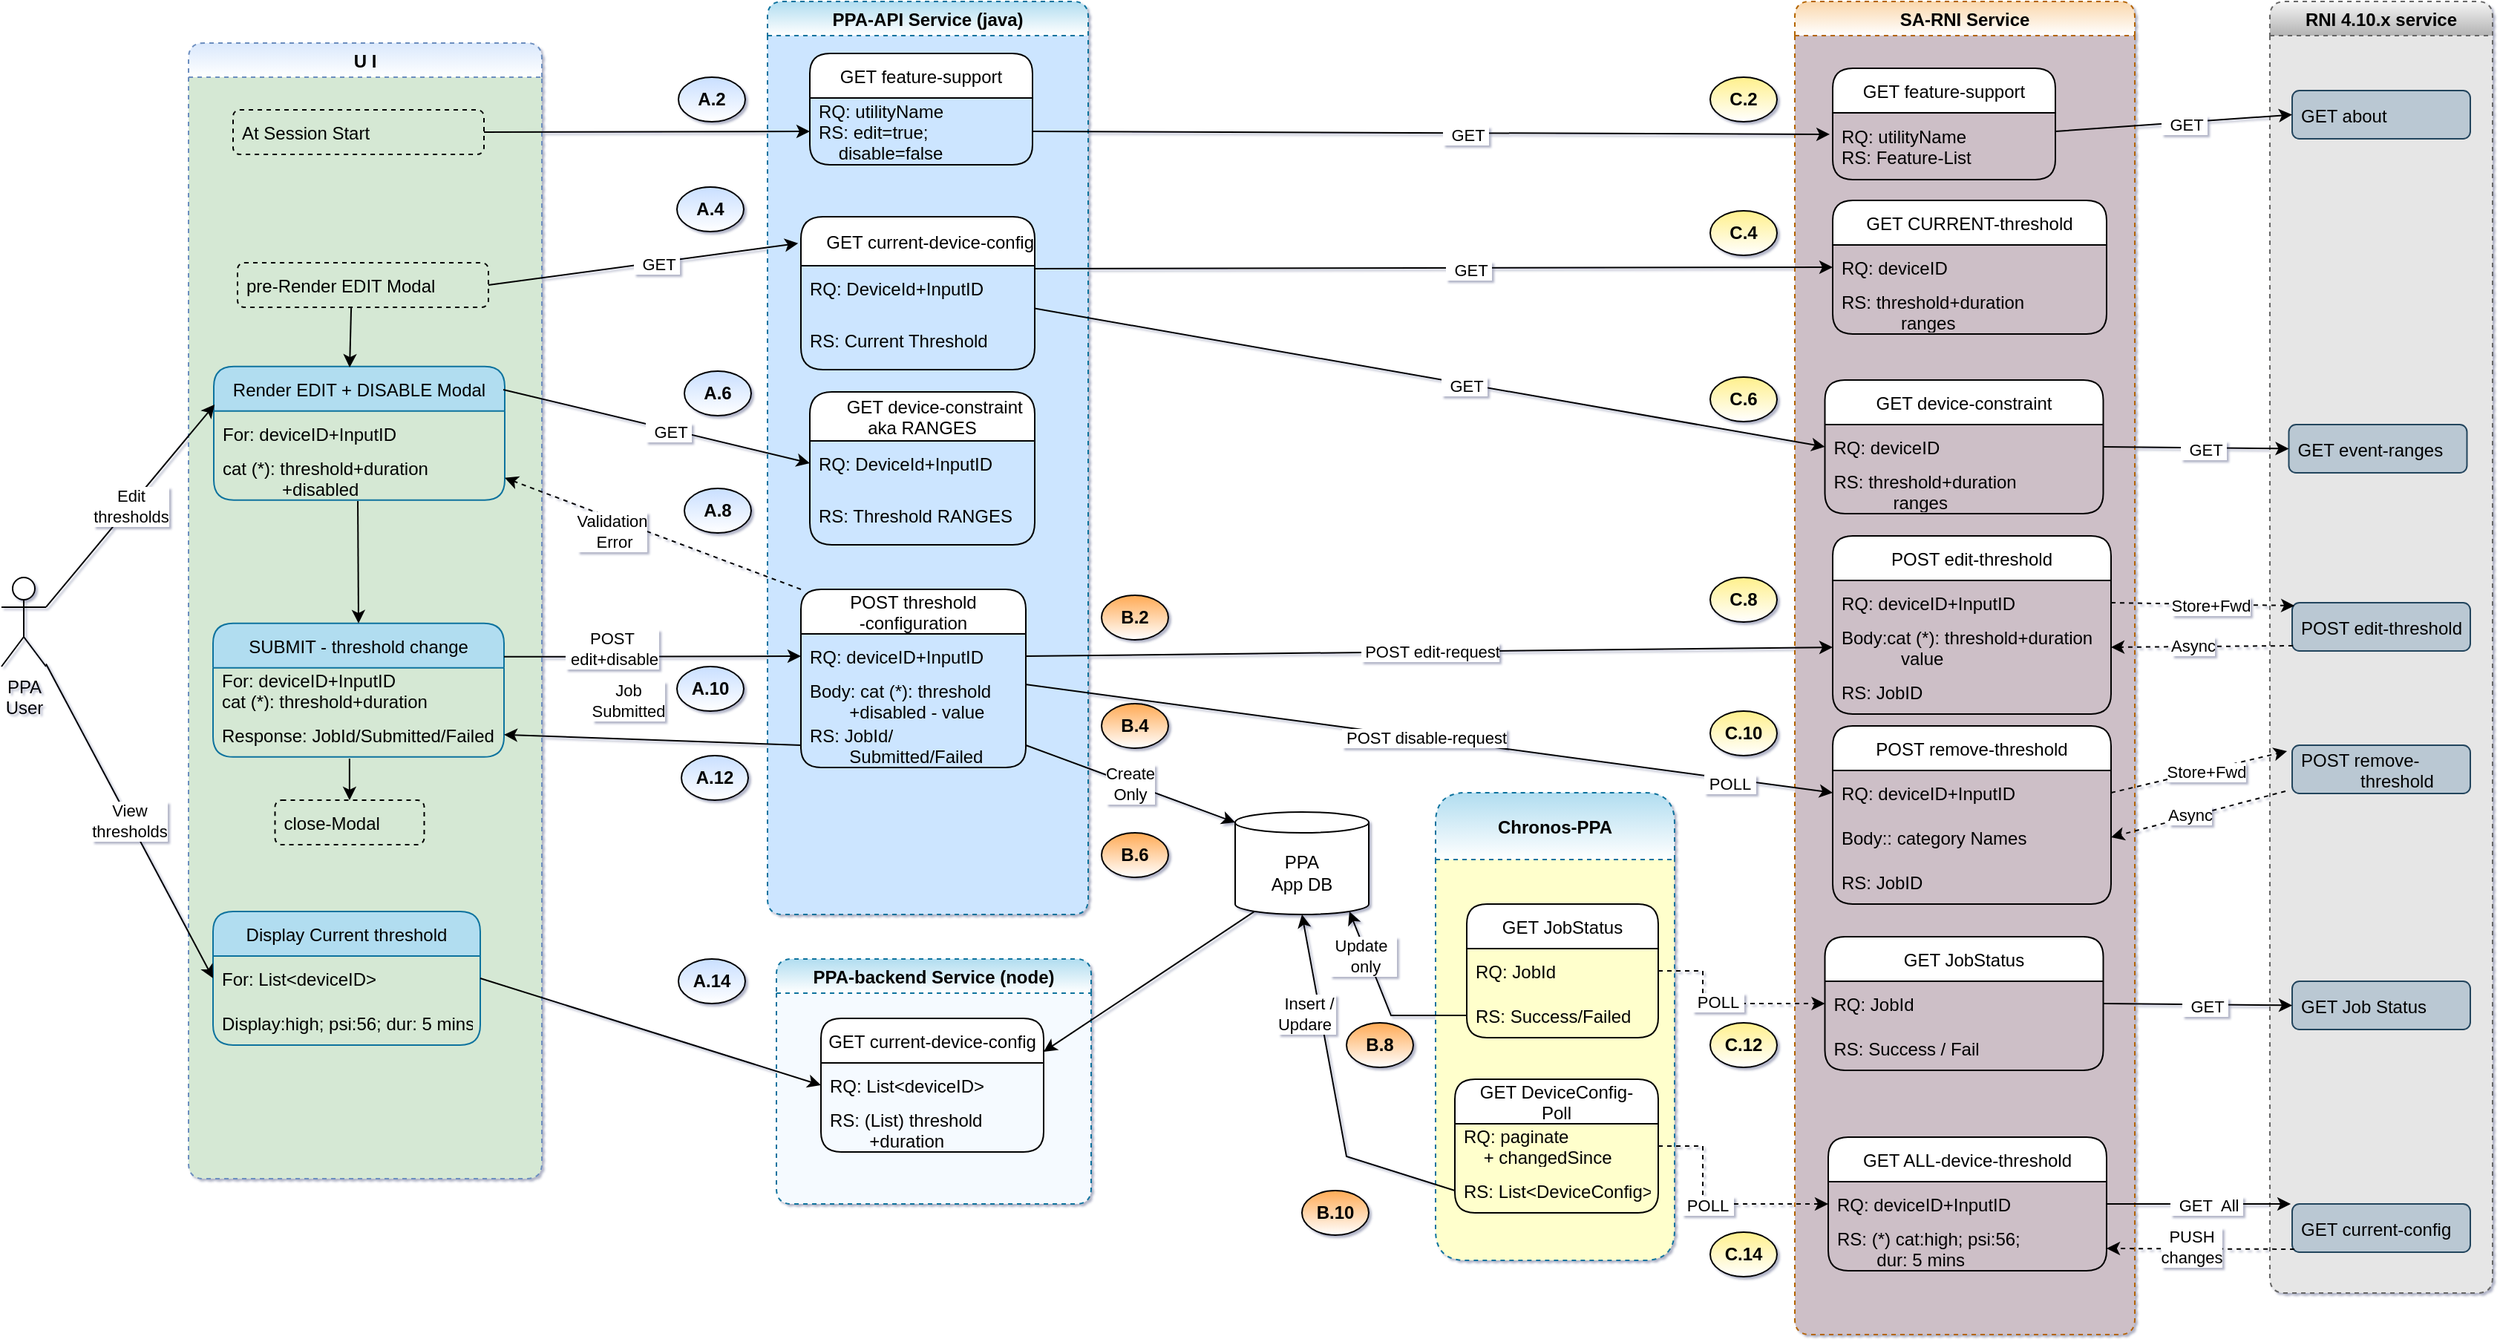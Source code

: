 <mxfile version="20.6.0" type="github">
  <diagram id="UW2Let9FedXbePVIwO7e" name="Page-1">
    <mxGraphModel dx="1987" dy="1391" grid="1" gridSize="15" guides="1" tooltips="1" connect="1" arrows="1" fold="1" page="1" pageScale="1" pageWidth="850" pageHeight="1100" math="0" shadow="1">
      <root>
        <mxCell id="0" />
        <mxCell id="1" parent="0" />
        <mxCell id="GJOkn2DgcXXOF6PlL42Y-3" value="SA-RNI Service" style="swimlane;rounded=1;dashed=1;fillColor=#fad7ac;strokeColor=#b46504;swimlaneFillColor=#CDBFC7;gradientColor=#ffffff;" parent="1" vertex="1">
          <mxGeometry x="1217" y="17" width="229" height="898" as="geometry" />
        </mxCell>
        <mxCell id="GJOkn2DgcXXOF6PlL42Y-16" value="GET ALL-device-threshold" style="swimlane;fontStyle=0;childLayout=stackLayout;horizontal=1;startSize=30;horizontalStack=0;resizeParent=1;resizeParentMax=0;resizeLast=0;collapsible=1;marginBottom=0;rounded=1;" parent="GJOkn2DgcXXOF6PlL42Y-3" vertex="1">
          <mxGeometry x="22.5" y="765" width="187.5" height="90" as="geometry" />
        </mxCell>
        <mxCell id="GJOkn2DgcXXOF6PlL42Y-17" value="RQ: deviceID+InputID" style="text;strokeColor=none;fillColor=none;align=left;verticalAlign=middle;spacingLeft=4;spacingRight=4;overflow=hidden;points=[[0,0.5],[1,0.5]];portConstraint=eastwest;rotatable=0;rounded=1;" parent="GJOkn2DgcXXOF6PlL42Y-16" vertex="1">
          <mxGeometry y="30" width="187.5" height="30" as="geometry" />
        </mxCell>
        <mxCell id="GJOkn2DgcXXOF6PlL42Y-18" value="RS: (*) cat:high; psi:56; &#xa;        dur: 5 mins" style="text;strokeColor=none;fillColor=none;align=left;verticalAlign=middle;spacingLeft=4;spacingRight=4;overflow=hidden;points=[[0,0.5],[1,0.5]];portConstraint=eastwest;rotatable=0;rounded=1;" parent="GJOkn2DgcXXOF6PlL42Y-16" vertex="1">
          <mxGeometry y="60" width="187.5" height="30" as="geometry" />
        </mxCell>
        <mxCell id="wjF6M2Yu668ZBDFbbwRF-30" value="GET JobStatus" style="swimlane;fontStyle=0;childLayout=stackLayout;horizontal=1;startSize=30;horizontalStack=0;resizeParent=1;resizeParentMax=0;resizeLast=0;collapsible=1;marginBottom=0;rounded=1;" parent="GJOkn2DgcXXOF6PlL42Y-3" vertex="1">
          <mxGeometry x="20.25" y="630" width="187.5" height="90" as="geometry" />
        </mxCell>
        <mxCell id="wjF6M2Yu668ZBDFbbwRF-31" value="RQ: JobId" style="text;strokeColor=none;fillColor=none;align=left;verticalAlign=middle;spacingLeft=4;spacingRight=4;overflow=hidden;points=[[0,0.5],[1,0.5]];portConstraint=eastwest;rotatable=0;rounded=1;" parent="wjF6M2Yu668ZBDFbbwRF-30" vertex="1">
          <mxGeometry y="30" width="187.5" height="30" as="geometry" />
        </mxCell>
        <mxCell id="wjF6M2Yu668ZBDFbbwRF-32" value="RS: Success / Fail" style="text;strokeColor=none;fillColor=none;align=left;verticalAlign=middle;spacingLeft=4;spacingRight=4;overflow=hidden;points=[[0,0.5],[1,0.5]];portConstraint=eastwest;rotatable=0;rounded=1;" parent="wjF6M2Yu668ZBDFbbwRF-30" vertex="1">
          <mxGeometry y="60" width="187.5" height="30" as="geometry" />
        </mxCell>
        <mxCell id="GJOkn2DgcXXOF6PlL42Y-4" value="RNI 4.10.x service" style="swimlane;rounded=1;dashed=1;fillColor=#f5f5f5;gradientColor=#b3b3b3;strokeColor=#666666;swimlaneFillColor=#E6E6E6;" parent="GJOkn2DgcXXOF6PlL42Y-3" vertex="1">
          <mxGeometry x="320" width="150" height="870" as="geometry" />
        </mxCell>
        <mxCell id="GJOkn2DgcXXOF6PlL42Y-71" value="POST edit-threshold" style="text;strokeColor=#23445d;fillColor=#bac8d3;align=left;verticalAlign=middle;spacingLeft=4;spacingRight=4;overflow=hidden;points=[[0,0.5],[1,0.5]];portConstraint=eastwest;rotatable=0;rounded=1;" parent="GJOkn2DgcXXOF6PlL42Y-4" vertex="1">
          <mxGeometry x="15" y="405" width="120" height="32.5" as="geometry" />
        </mxCell>
        <mxCell id="GJOkn2DgcXXOF6PlL42Y-19" value="GET current-config" style="text;strokeColor=#23445d;fillColor=#bac8d3;align=left;verticalAlign=middle;spacingLeft=4;spacingRight=4;overflow=hidden;points=[[0,0.5],[1,0.5]];portConstraint=eastwest;rotatable=0;rounded=1;" parent="GJOkn2DgcXXOF6PlL42Y-4" vertex="1">
          <mxGeometry x="15" y="810" width="120" height="32.5" as="geometry" />
        </mxCell>
        <mxCell id="wjF6M2Yu668ZBDFbbwRF-2" value="POST remove-&#xa;            threshold" style="text;strokeColor=#23445d;fillColor=#bac8d3;align=left;verticalAlign=middle;spacingLeft=4;spacingRight=4;overflow=hidden;points=[[0,0.5],[1,0.5]];portConstraint=eastwest;rotatable=0;rounded=1;" parent="GJOkn2DgcXXOF6PlL42Y-4" vertex="1">
          <mxGeometry x="15" y="501" width="120" height="32.5" as="geometry" />
        </mxCell>
        <mxCell id="wjF6M2Yu668ZBDFbbwRF-57" value="GET Job Status" style="text;strokeColor=#23445d;fillColor=#bac8d3;align=left;verticalAlign=middle;spacingLeft=4;spacingRight=4;overflow=hidden;points=[[0,0.5],[1,0.5]];portConstraint=eastwest;rotatable=0;rounded=1;" parent="GJOkn2DgcXXOF6PlL42Y-4" vertex="1">
          <mxGeometry x="15" y="660" width="120" height="32.5" as="geometry" />
        </mxCell>
        <mxCell id="wjF6M2Yu668ZBDFbbwRF-69" value="GET about" style="text;strokeColor=#23445d;fillColor=#bac8d3;align=left;verticalAlign=middle;spacingLeft=4;spacingRight=4;overflow=hidden;points=[[0,0.5],[1,0.5]];portConstraint=eastwest;rotatable=0;rounded=1;" parent="GJOkn2DgcXXOF6PlL42Y-4" vertex="1">
          <mxGeometry x="15" y="60" width="120" height="32.5" as="geometry" />
        </mxCell>
        <mxCell id="GJOkn2DgcXXOF6PlL42Y-67" value="POST edit-threshold" style="swimlane;fontStyle=0;childLayout=stackLayout;horizontal=1;startSize=30;horizontalStack=0;resizeParent=1;resizeParentMax=0;resizeLast=0;collapsible=1;marginBottom=0;rounded=1;" parent="GJOkn2DgcXXOF6PlL42Y-3" vertex="1">
          <mxGeometry x="25.5" y="360" width="187.5" height="120" as="geometry" />
        </mxCell>
        <mxCell id="GJOkn2DgcXXOF6PlL42Y-68" value="RQ: deviceID+InputID" style="text;strokeColor=none;fillColor=none;align=left;verticalAlign=middle;spacingLeft=4;spacingRight=4;overflow=hidden;points=[[0,0.5],[1,0.5]];portConstraint=eastwest;rotatable=0;rounded=1;" parent="GJOkn2DgcXXOF6PlL42Y-67" vertex="1">
          <mxGeometry y="30" width="187.5" height="30" as="geometry" />
        </mxCell>
        <mxCell id="GJOkn2DgcXXOF6PlL42Y-69" value="Body:cat (*): threshold+duration &#xa;            value" style="text;strokeColor=none;fillColor=none;align=left;verticalAlign=middle;spacingLeft=4;spacingRight=4;overflow=hidden;points=[[0,0.5],[1,0.5]];portConstraint=eastwest;rotatable=0;rounded=1;" parent="GJOkn2DgcXXOF6PlL42Y-67" vertex="1">
          <mxGeometry y="60" width="187.5" height="30" as="geometry" />
        </mxCell>
        <mxCell id="GJOkn2DgcXXOF6PlL42Y-70" value="RS: JobID" style="text;strokeColor=none;fillColor=none;align=left;verticalAlign=middle;spacingLeft=4;spacingRight=4;overflow=hidden;points=[[0,0.5],[1,0.5]];portConstraint=eastwest;rotatable=0;rounded=1;" parent="GJOkn2DgcXXOF6PlL42Y-67" vertex="1">
          <mxGeometry y="90" width="187.5" height="30" as="geometry" />
        </mxCell>
        <mxCell id="wjF6M2Yu668ZBDFbbwRF-3" value="POST remove-threshold" style="swimlane;fontStyle=0;childLayout=stackLayout;horizontal=1;startSize=30;horizontalStack=0;resizeParent=1;resizeParentMax=0;resizeLast=0;collapsible=1;marginBottom=0;rounded=1;" parent="GJOkn2DgcXXOF6PlL42Y-3" vertex="1">
          <mxGeometry x="25.5" y="488" width="187.5" height="120" as="geometry" />
        </mxCell>
        <mxCell id="wjF6M2Yu668ZBDFbbwRF-4" value="RQ: deviceID+InputID" style="text;strokeColor=none;fillColor=none;align=left;verticalAlign=middle;spacingLeft=4;spacingRight=4;overflow=hidden;points=[[0,0.5],[1,0.5]];portConstraint=eastwest;rotatable=0;rounded=1;" parent="wjF6M2Yu668ZBDFbbwRF-3" vertex="1">
          <mxGeometry y="30" width="187.5" height="30" as="geometry" />
        </mxCell>
        <mxCell id="wjF6M2Yu668ZBDFbbwRF-5" value="Body:: category Names" style="text;strokeColor=none;fillColor=none;align=left;verticalAlign=middle;spacingLeft=4;spacingRight=4;overflow=hidden;points=[[0,0.5],[1,0.5]];portConstraint=eastwest;rotatable=0;rounded=1;" parent="wjF6M2Yu668ZBDFbbwRF-3" vertex="1">
          <mxGeometry y="60" width="187.5" height="30" as="geometry" />
        </mxCell>
        <mxCell id="wjF6M2Yu668ZBDFbbwRF-6" value="RS: JobID" style="text;strokeColor=none;fillColor=none;align=left;verticalAlign=middle;spacingLeft=4;spacingRight=4;overflow=hidden;points=[[0,0.5],[1,0.5]];portConstraint=eastwest;rotatable=0;rounded=1;" parent="wjF6M2Yu668ZBDFbbwRF-3" vertex="1">
          <mxGeometry y="90" width="187.5" height="30" as="geometry" />
        </mxCell>
        <mxCell id="wjF6M2Yu668ZBDFbbwRF-43" value="" style="endArrow=classic;html=1;rounded=0;entryX=1;entryY=0.5;entryDx=0;entryDy=0;exitX=0.004;exitY=0.892;exitDx=0;exitDy=0;dashed=1;exitPerimeter=0;" parent="GJOkn2DgcXXOF6PlL42Y-3" source="GJOkn2DgcXXOF6PlL42Y-71" target="GJOkn2DgcXXOF6PlL42Y-69" edge="1">
          <mxGeometry width="50" height="50" relative="1" as="geometry">
            <mxPoint x="229" y="405" as="sourcePoint" />
            <mxPoint x="354" y="406.25" as="targetPoint" />
          </mxGeometry>
        </mxCell>
        <mxCell id="wjF6M2Yu668ZBDFbbwRF-44" value="Async" style="edgeLabel;html=1;align=center;verticalAlign=middle;resizable=0;points=[];" parent="wjF6M2Yu668ZBDFbbwRF-43" vertex="1" connectable="0">
          <mxGeometry x="0.089" y="-1" relative="1" as="geometry">
            <mxPoint x="-1" as="offset" />
          </mxGeometry>
        </mxCell>
        <mxCell id="wjF6M2Yu668ZBDFbbwRF-41" value="" style="endArrow=classic;html=1;rounded=0;entryX=0.013;entryY=0.062;entryDx=0;entryDy=0;exitX=1;exitY=0.5;exitDx=0;exitDy=0;dashed=1;entryPerimeter=0;" parent="GJOkn2DgcXXOF6PlL42Y-3" source="GJOkn2DgcXXOF6PlL42Y-68" target="GJOkn2DgcXXOF6PlL42Y-71" edge="1">
          <mxGeometry width="50" height="50" relative="1" as="geometry">
            <mxPoint x="214" y="390" as="sourcePoint" />
            <mxPoint x="339" y="391.25" as="targetPoint" />
          </mxGeometry>
        </mxCell>
        <mxCell id="wjF6M2Yu668ZBDFbbwRF-42" value="Store+Fwd" style="edgeLabel;html=1;align=center;verticalAlign=middle;resizable=0;points=[];" parent="wjF6M2Yu668ZBDFbbwRF-41" vertex="1" connectable="0">
          <mxGeometry x="0.089" y="-1" relative="1" as="geometry">
            <mxPoint x="-1" as="offset" />
          </mxGeometry>
        </mxCell>
        <mxCell id="wjF6M2Yu668ZBDFbbwRF-53" value="" style="endArrow=classic;html=1;rounded=0;entryX=1;entryY=0.5;entryDx=0;entryDy=0;exitX=0.013;exitY=0.938;exitDx=0;exitDy=0;dashed=1;exitPerimeter=0;" parent="GJOkn2DgcXXOF6PlL42Y-3" source="GJOkn2DgcXXOF6PlL42Y-19" target="GJOkn2DgcXXOF6PlL42Y-18" edge="1">
          <mxGeometry width="50" height="50" relative="1" as="geometry">
            <mxPoint x="351.48" y="563.99" as="sourcePoint" />
            <mxPoint x="228" y="578" as="targetPoint" />
          </mxGeometry>
        </mxCell>
        <mxCell id="wjF6M2Yu668ZBDFbbwRF-54" value="PUSH &lt;br&gt;changes" style="edgeLabel;html=1;align=center;verticalAlign=middle;resizable=0;points=[];" parent="wjF6M2Yu668ZBDFbbwRF-53" vertex="1" connectable="0">
          <mxGeometry x="0.089" y="-1" relative="1" as="geometry">
            <mxPoint x="-1" as="offset" />
          </mxGeometry>
        </mxCell>
        <mxCell id="wjF6M2Yu668ZBDFbbwRF-55" value="" style="endArrow=classic;html=1;rounded=0;entryX=-0.008;entryY=0;entryDx=0;entryDy=0;entryPerimeter=0;exitX=1;exitY=0.5;exitDx=0;exitDy=0;" parent="GJOkn2DgcXXOF6PlL42Y-3" source="GJOkn2DgcXXOF6PlL42Y-17" target="GJOkn2DgcXXOF6PlL42Y-19" edge="1">
          <mxGeometry width="50" height="50" relative="1" as="geometry">
            <mxPoint x="274" y="615" as="sourcePoint" />
            <mxPoint x="384" y="631.25" as="targetPoint" />
          </mxGeometry>
        </mxCell>
        <mxCell id="wjF6M2Yu668ZBDFbbwRF-56" value="&amp;nbsp; GET&amp;nbsp; All&amp;nbsp;" style="edgeLabel;html=1;align=center;verticalAlign=middle;resizable=0;points=[];" parent="wjF6M2Yu668ZBDFbbwRF-55" vertex="1" connectable="0">
          <mxGeometry x="0.089" y="-1" relative="1" as="geometry">
            <mxPoint x="-1" as="offset" />
          </mxGeometry>
        </mxCell>
        <mxCell id="wjF6M2Yu668ZBDFbbwRF-60" value="" style="endArrow=classic;html=1;rounded=0;entryX=0;entryY=0.5;entryDx=0;entryDy=0;exitX=1;exitY=0.5;exitDx=0;exitDy=0;" parent="GJOkn2DgcXXOF6PlL42Y-3" source="wjF6M2Yu668ZBDFbbwRF-31" target="wjF6M2Yu668ZBDFbbwRF-57" edge="1">
          <mxGeometry width="50" height="50" relative="1" as="geometry">
            <mxPoint x="199" y="660" as="sourcePoint" />
            <mxPoint x="324" y="661.25" as="targetPoint" />
          </mxGeometry>
        </mxCell>
        <mxCell id="wjF6M2Yu668ZBDFbbwRF-61" value="&amp;nbsp; GET&amp;nbsp;" style="edgeLabel;html=1;align=center;verticalAlign=middle;resizable=0;points=[];" parent="wjF6M2Yu668ZBDFbbwRF-60" vertex="1" connectable="0">
          <mxGeometry x="0.089" y="-1" relative="1" as="geometry">
            <mxPoint x="-1" as="offset" />
          </mxGeometry>
        </mxCell>
        <mxCell id="GJOkn2DgcXXOF6PlL42Y-47" value="GET event-ranges" style="text;strokeColor=#23445d;fillColor=#bac8d3;align=left;verticalAlign=middle;spacingLeft=4;spacingRight=4;overflow=hidden;points=[[0,0.5],[1,0.5]];portConstraint=eastwest;rotatable=0;rounded=1;" parent="GJOkn2DgcXXOF6PlL42Y-3" vertex="1">
          <mxGeometry x="332.75" y="285" width="120" height="32.5" as="geometry" />
        </mxCell>
        <mxCell id="GJOkn2DgcXXOF6PlL42Y-41" value="GET device-constraint" style="swimlane;fontStyle=0;childLayout=stackLayout;horizontal=1;startSize=30;horizontalStack=0;resizeParent=1;resizeParentMax=0;resizeLast=0;collapsible=1;marginBottom=0;rounded=1;" parent="GJOkn2DgcXXOF6PlL42Y-3" vertex="1">
          <mxGeometry x="20.25" y="255" width="187.5" height="90" as="geometry" />
        </mxCell>
        <mxCell id="GJOkn2DgcXXOF6PlL42Y-42" value="RQ: deviceID" style="text;strokeColor=none;fillColor=none;align=left;verticalAlign=middle;spacingLeft=4;spacingRight=4;overflow=hidden;points=[[0,0.5],[1,0.5]];portConstraint=eastwest;rotatable=0;rounded=1;" parent="GJOkn2DgcXXOF6PlL42Y-41" vertex="1">
          <mxGeometry y="30" width="187.5" height="30" as="geometry" />
        </mxCell>
        <mxCell id="GJOkn2DgcXXOF6PlL42Y-43" value="RS: threshold+duration&#xa;            ranges" style="text;strokeColor=none;fillColor=none;align=left;verticalAlign=middle;spacingLeft=4;spacingRight=4;overflow=hidden;points=[[0,0.5],[1,0.5]];portConstraint=eastwest;rotatable=0;rounded=1;" parent="GJOkn2DgcXXOF6PlL42Y-41" vertex="1">
          <mxGeometry y="60" width="187.5" height="30" as="geometry" />
        </mxCell>
        <mxCell id="wjF6M2Yu668ZBDFbbwRF-39" value="" style="endArrow=classic;html=1;rounded=0;entryX=0;entryY=0.5;entryDx=0;entryDy=0;exitX=1;exitY=0.5;exitDx=0;exitDy=0;" parent="GJOkn2DgcXXOF6PlL42Y-3" source="GJOkn2DgcXXOF6PlL42Y-42" target="GJOkn2DgcXXOF6PlL42Y-47" edge="1">
          <mxGeometry width="50" height="50" relative="1" as="geometry">
            <mxPoint x="-529.25" y="419" as="sourcePoint" />
            <mxPoint x="35.25" y="315" as="targetPoint" />
          </mxGeometry>
        </mxCell>
        <mxCell id="wjF6M2Yu668ZBDFbbwRF-40" value="&amp;nbsp; GET&amp;nbsp;" style="edgeLabel;html=1;align=center;verticalAlign=middle;resizable=0;points=[];" parent="wjF6M2Yu668ZBDFbbwRF-39" vertex="1" connectable="0">
          <mxGeometry x="0.089" y="-1" relative="1" as="geometry">
            <mxPoint x="-1" as="offset" />
          </mxGeometry>
        </mxCell>
        <mxCell id="wjF6M2Yu668ZBDFbbwRF-67" value="GET feature-support" style="swimlane;fontStyle=0;childLayout=stackLayout;horizontal=1;startSize=30;horizontalStack=0;resizeParent=1;resizeParentMax=0;resizeLast=0;collapsible=1;marginBottom=0;rounded=1;" parent="GJOkn2DgcXXOF6PlL42Y-3" vertex="1">
          <mxGeometry x="25.5" y="45" width="150" height="75" as="geometry" />
        </mxCell>
        <mxCell id="wjF6M2Yu668ZBDFbbwRF-68" value="RQ: utilityName&#xa;RS: Feature-List" style="text;strokeColor=none;fillColor=none;align=left;verticalAlign=middle;spacingLeft=4;spacingRight=4;overflow=hidden;points=[[0,0.5],[1,0.5]];portConstraint=eastwest;rotatable=0;rounded=1;" parent="wjF6M2Yu668ZBDFbbwRF-67" vertex="1">
          <mxGeometry y="30" width="150" height="45" as="geometry" />
        </mxCell>
        <mxCell id="wjF6M2Yu668ZBDFbbwRF-70" value="" style="endArrow=classic;html=1;rounded=0;entryX=0;entryY=0.5;entryDx=0;entryDy=0;exitX=1;exitY=0.278;exitDx=0;exitDy=0;exitPerimeter=0;" parent="GJOkn2DgcXXOF6PlL42Y-3" source="wjF6M2Yu668ZBDFbbwRF-68" target="wjF6M2Yu668ZBDFbbwRF-69" edge="1">
          <mxGeometry width="50" height="50" relative="1" as="geometry">
            <mxPoint x="210" y="75" as="sourcePoint" />
            <mxPoint x="-1179.5" y="90" as="targetPoint" />
          </mxGeometry>
        </mxCell>
        <mxCell id="wjF6M2Yu668ZBDFbbwRF-71" value="&amp;nbsp; GET&amp;nbsp;" style="edgeLabel;html=1;align=center;verticalAlign=middle;resizable=0;points=[];" parent="wjF6M2Yu668ZBDFbbwRF-70" vertex="1" connectable="0">
          <mxGeometry x="0.089" y="-1" relative="1" as="geometry">
            <mxPoint x="-1" as="offset" />
          </mxGeometry>
        </mxCell>
        <mxCell id="wjF6M2Yu668ZBDFbbwRF-83" value="GET CURRENT-threshold" style="swimlane;fontStyle=0;childLayout=stackLayout;horizontal=1;startSize=30;horizontalStack=0;resizeParent=1;resizeParentMax=0;resizeLast=0;collapsible=1;marginBottom=0;rounded=1;" parent="GJOkn2DgcXXOF6PlL42Y-3" vertex="1">
          <mxGeometry x="25.5" y="134" width="184.5" height="90" as="geometry" />
        </mxCell>
        <mxCell id="wjF6M2Yu668ZBDFbbwRF-84" value="RQ: deviceID" style="text;strokeColor=none;fillColor=none;align=left;verticalAlign=middle;spacingLeft=4;spacingRight=4;overflow=hidden;points=[[0,0.5],[1,0.5]];portConstraint=eastwest;rotatable=0;rounded=1;" parent="wjF6M2Yu668ZBDFbbwRF-83" vertex="1">
          <mxGeometry y="30" width="184.5" height="30" as="geometry" />
        </mxCell>
        <mxCell id="wjF6M2Yu668ZBDFbbwRF-85" value="RS: threshold+duration&#xa;            ranges" style="text;strokeColor=none;fillColor=none;align=left;verticalAlign=middle;spacingLeft=4;spacingRight=4;overflow=hidden;points=[[0,0.5],[1,0.5]];portConstraint=eastwest;rotatable=0;rounded=1;" parent="wjF6M2Yu668ZBDFbbwRF-83" vertex="1">
          <mxGeometry y="60" width="184.5" height="30" as="geometry" />
        </mxCell>
        <mxCell id="NkGoriXdBeGFRCCLlbzc-29" value="PPA-backend Service (node)" style="swimlane;rounded=1;dashed=1;fillColor=#b1ddf0;strokeColor=#10739e;swimlaneFillColor=#F5FAFF;gradientColor=#ffffff;" parent="1" vertex="1">
          <mxGeometry x="531" y="662" width="212" height="165" as="geometry" />
        </mxCell>
        <mxCell id="NkGoriXdBeGFRCCLlbzc-30" value="GET current-device-config" style="swimlane;fontStyle=0;childLayout=stackLayout;horizontal=1;startSize=30;horizontalStack=0;resizeParent=1;resizeParentMax=0;resizeLast=0;collapsible=1;marginBottom=0;rounded=1;" parent="NkGoriXdBeGFRCCLlbzc-29" vertex="1">
          <mxGeometry x="30" y="40" width="150" height="90" as="geometry" />
        </mxCell>
        <mxCell id="NkGoriXdBeGFRCCLlbzc-31" value="RQ: List&lt;deviceID&gt;" style="text;strokeColor=none;fillColor=none;align=left;verticalAlign=middle;spacingLeft=4;spacingRight=4;overflow=hidden;points=[[0,0.5],[1,0.5]];portConstraint=eastwest;rotatable=0;rounded=1;" parent="NkGoriXdBeGFRCCLlbzc-30" vertex="1">
          <mxGeometry y="30" width="150" height="30" as="geometry" />
        </mxCell>
        <mxCell id="NkGoriXdBeGFRCCLlbzc-32" value="RS: (List) threshold&#xa;        +duration" style="text;strokeColor=none;fillColor=none;align=left;verticalAlign=middle;spacingLeft=4;spacingRight=4;overflow=hidden;points=[[0,0.5],[1,0.5]];portConstraint=eastwest;rotatable=0;rounded=1;" parent="NkGoriXdBeGFRCCLlbzc-30" vertex="1">
          <mxGeometry y="60" width="150" height="30" as="geometry" />
        </mxCell>
        <mxCell id="GJOkn2DgcXXOF6PlL42Y-2" value="PPA-API Service (java)" style="swimlane;rounded=1;dashed=1;fillColor=#b1ddf0;strokeColor=#10739e;swimlaneFillColor=#CCE5FF;gradientColor=#ffffff;" parent="1" vertex="1">
          <mxGeometry x="525" y="17" width="216" height="615" as="geometry" />
        </mxCell>
        <mxCell id="wjF6M2Yu668ZBDFbbwRF-16" value="GET feature-support" style="swimlane;fontStyle=0;childLayout=stackLayout;horizontal=1;startSize=30;horizontalStack=0;resizeParent=1;resizeParentMax=0;resizeLast=0;collapsible=1;marginBottom=0;rounded=1;" parent="GJOkn2DgcXXOF6PlL42Y-2" vertex="1">
          <mxGeometry x="28.5" y="35" width="150" height="75" as="geometry" />
        </mxCell>
        <mxCell id="wjF6M2Yu668ZBDFbbwRF-17" value="RQ: utilityName&#xa;RS: edit=true; &#xa;    disable=false" style="text;strokeColor=none;fillColor=none;align=left;verticalAlign=middle;spacingLeft=4;spacingRight=4;overflow=hidden;points=[[0,0.5],[1,0.5]];portConstraint=eastwest;rotatable=0;rounded=1;" parent="wjF6M2Yu668ZBDFbbwRF-16" vertex="1">
          <mxGeometry y="30" width="150" height="45" as="geometry" />
        </mxCell>
        <mxCell id="wjF6M2Yu668ZBDFbbwRF-78" value="     GET current-device-config" style="swimlane;fontStyle=0;childLayout=stackLayout;horizontal=1;startSize=33;horizontalStack=0;resizeParent=1;resizeParentMax=0;resizeLast=0;collapsible=1;marginBottom=0;rounded=1;" parent="GJOkn2DgcXXOF6PlL42Y-2" vertex="1">
          <mxGeometry x="22.5" y="145" width="157.5" height="103" as="geometry" />
        </mxCell>
        <mxCell id="wjF6M2Yu668ZBDFbbwRF-79" value="RQ: DeviceId+InputID" style="text;strokeColor=none;fillColor=none;align=left;verticalAlign=middle;spacingLeft=4;spacingRight=4;overflow=hidden;points=[[0,0.5],[1,0.5]];portConstraint=eastwest;rotatable=0;rounded=1;" parent="wjF6M2Yu668ZBDFbbwRF-78" vertex="1">
          <mxGeometry y="33" width="157.5" height="30" as="geometry" />
        </mxCell>
        <mxCell id="wjF6M2Yu668ZBDFbbwRF-80" value="RS: Current Threshold" style="text;strokeColor=none;fillColor=none;align=left;verticalAlign=middle;spacingLeft=4;spacingRight=4;overflow=hidden;points=[[0,0.5],[1,0.5]];portConstraint=eastwest;rotatable=0;rounded=1;" parent="wjF6M2Yu668ZBDFbbwRF-78" vertex="1">
          <mxGeometry y="63" width="157.5" height="40" as="geometry" />
        </mxCell>
        <mxCell id="GJOkn2DgcXXOF6PlL42Y-61" value="POST threshold&#xa;-configuration" style="swimlane;fontStyle=0;childLayout=stackLayout;horizontal=1;startSize=30;horizontalStack=0;resizeParent=1;resizeParentMax=0;resizeLast=0;collapsible=1;marginBottom=0;rounded=1;" parent="GJOkn2DgcXXOF6PlL42Y-2" vertex="1">
          <mxGeometry x="22.5" y="396" width="151.5" height="120" as="geometry" />
        </mxCell>
        <mxCell id="GJOkn2DgcXXOF6PlL42Y-62" value="RQ: deviceID+InputID" style="text;strokeColor=none;fillColor=none;align=left;verticalAlign=middle;spacingLeft=4;spacingRight=4;overflow=hidden;points=[[0,0.5],[1,0.5]];portConstraint=eastwest;rotatable=0;rounded=1;" parent="GJOkn2DgcXXOF6PlL42Y-61" vertex="1">
          <mxGeometry y="30" width="151.5" height="30" as="geometry" />
        </mxCell>
        <mxCell id="GJOkn2DgcXXOF6PlL42Y-63" value="Body: cat (*): threshold&#xa;        +disabled - value" style="text;strokeColor=none;fillColor=none;align=left;verticalAlign=middle;spacingLeft=4;spacingRight=4;overflow=hidden;points=[[0,0.5],[1,0.5]];portConstraint=eastwest;rotatable=0;rounded=1;" parent="GJOkn2DgcXXOF6PlL42Y-61" vertex="1">
          <mxGeometry y="60" width="151.5" height="30" as="geometry" />
        </mxCell>
        <mxCell id="GJOkn2DgcXXOF6PlL42Y-66" value="RS: JobId/&#xa;        Submitted/Failed" style="text;strokeColor=none;fillColor=none;align=left;verticalAlign=middle;spacingLeft=4;spacingRight=4;overflow=hidden;points=[[0,0.5],[1,0.5]];portConstraint=eastwest;rotatable=0;rounded=1;" parent="GJOkn2DgcXXOF6PlL42Y-61" vertex="1">
          <mxGeometry y="90" width="151.5" height="30" as="geometry" />
        </mxCell>
        <mxCell id="l2k97XLpl-mliVpzi99C-5" value="     GET device-constraint&#xa;aka RANGES" style="swimlane;fontStyle=0;childLayout=stackLayout;horizontal=1;startSize=33;horizontalStack=0;resizeParent=1;resizeParentMax=0;resizeLast=0;collapsible=1;marginBottom=0;rounded=1;" vertex="1" parent="GJOkn2DgcXXOF6PlL42Y-2">
          <mxGeometry x="28.5" y="263" width="151.5" height="103" as="geometry" />
        </mxCell>
        <mxCell id="l2k97XLpl-mliVpzi99C-6" value="RQ: DeviceId+InputID" style="text;strokeColor=none;fillColor=none;align=left;verticalAlign=middle;spacingLeft=4;spacingRight=4;overflow=hidden;points=[[0,0.5],[1,0.5]];portConstraint=eastwest;rotatable=0;rounded=1;" vertex="1" parent="l2k97XLpl-mliVpzi99C-5">
          <mxGeometry y="33" width="151.5" height="30" as="geometry" />
        </mxCell>
        <mxCell id="l2k97XLpl-mliVpzi99C-7" value="RS: Threshold RANGES" style="text;strokeColor=none;fillColor=none;align=left;verticalAlign=middle;spacingLeft=4;spacingRight=4;overflow=hidden;points=[[0,0.5],[1,0.5]];portConstraint=eastwest;rotatable=0;rounded=1;" vertex="1" parent="l2k97XLpl-mliVpzi99C-5">
          <mxGeometry y="63" width="151.5" height="40" as="geometry" />
        </mxCell>
        <mxCell id="NkGoriXdBeGFRCCLlbzc-5" value="Chronos-PPA" style="swimlane;rounded=1;dashed=1;fillColor=#b1ddf0;strokeColor=#10739e;swimlaneFillColor=#FFFFCC;gradientColor=#ffffff;startSize=45;" parent="1" vertex="1">
          <mxGeometry x="975" y="550" width="161" height="315" as="geometry" />
        </mxCell>
        <mxCell id="GJOkn2DgcXXOF6PlL42Y-6" value="GET DeviceConfig- &#xa;Poll" style="swimlane;fontStyle=0;childLayout=stackLayout;horizontal=1;startSize=30;horizontalStack=0;resizeParent=1;resizeParentMax=0;resizeLast=0;collapsible=1;marginBottom=0;rounded=1;" parent="NkGoriXdBeGFRCCLlbzc-5" vertex="1">
          <mxGeometry x="13" y="193" width="137" height="90" as="geometry" />
        </mxCell>
        <mxCell id="GJOkn2DgcXXOF6PlL42Y-7" value="RQ: paginate &#xa;    + changedSince" style="text;strokeColor=none;fillColor=none;align=left;verticalAlign=middle;spacingLeft=4;spacingRight=4;overflow=hidden;points=[[0,0.5],[1,0.5]];portConstraint=eastwest;rotatable=0;rounded=1;" parent="GJOkn2DgcXXOF6PlL42Y-6" vertex="1">
          <mxGeometry y="30" width="137" height="30" as="geometry" />
        </mxCell>
        <mxCell id="GJOkn2DgcXXOF6PlL42Y-8" value="RS: List&lt;DeviceConfig&gt;" style="text;strokeColor=none;fillColor=none;align=left;verticalAlign=middle;spacingLeft=4;spacingRight=4;overflow=hidden;points=[[0,0.5],[1,0.5]];portConstraint=eastwest;rotatable=0;rounded=1;" parent="GJOkn2DgcXXOF6PlL42Y-6" vertex="1">
          <mxGeometry y="60" width="137" height="30" as="geometry" />
        </mxCell>
        <mxCell id="wjF6M2Yu668ZBDFbbwRF-22" value="GET JobStatus" style="swimlane;fontStyle=0;childLayout=stackLayout;horizontal=1;startSize=30;horizontalStack=0;resizeParent=1;resizeParentMax=0;resizeLast=0;collapsible=1;marginBottom=0;rounded=1;" parent="NkGoriXdBeGFRCCLlbzc-5" vertex="1">
          <mxGeometry x="21" y="75" width="129" height="90" as="geometry" />
        </mxCell>
        <mxCell id="wjF6M2Yu668ZBDFbbwRF-23" value="RQ: JobId" style="text;strokeColor=none;fillColor=none;align=left;verticalAlign=middle;spacingLeft=4;spacingRight=4;overflow=hidden;points=[[0,0.5],[1,0.5]];portConstraint=eastwest;rotatable=0;rounded=1;" parent="wjF6M2Yu668ZBDFbbwRF-22" vertex="1">
          <mxGeometry y="30" width="129" height="30" as="geometry" />
        </mxCell>
        <mxCell id="wjF6M2Yu668ZBDFbbwRF-24" value="RS: Success/Failed" style="text;strokeColor=none;fillColor=none;align=left;verticalAlign=middle;spacingLeft=4;spacingRight=4;overflow=hidden;points=[[0,0.5],[1,0.5]];portConstraint=eastwest;rotatable=0;rounded=1;" parent="wjF6M2Yu668ZBDFbbwRF-22" vertex="1">
          <mxGeometry y="60" width="129" height="30" as="geometry" />
        </mxCell>
        <mxCell id="GJOkn2DgcXXOF6PlL42Y-1" value="U I" style="swimlane;rounded=1;dashed=1;fillColor=#dae8fc;strokeColor=#6c8ebf;gradientColor=#ffffff;swimlaneFillColor=#D5E8D4;" parent="1" vertex="1">
          <mxGeometry x="135" y="45" width="238" height="765" as="geometry" />
        </mxCell>
        <mxCell id="GJOkn2DgcXXOF6PlL42Y-30" value="Render EDIT + DISABLE Modal" style="swimlane;fontStyle=0;childLayout=stackLayout;horizontal=1;startSize=30;horizontalStack=0;resizeParent=1;resizeParentMax=0;resizeLast=0;collapsible=1;marginBottom=0;rounded=1;labelBackgroundColor=none;fillColor=#b1ddf0;strokeColor=#10739e;" parent="GJOkn2DgcXXOF6PlL42Y-1" vertex="1">
          <mxGeometry x="17" y="217.91" width="196" height="90" as="geometry" />
        </mxCell>
        <mxCell id="GJOkn2DgcXXOF6PlL42Y-31" value="For: deviceID+InputID" style="text;strokeColor=none;fillColor=none;align=left;verticalAlign=middle;spacingLeft=4;spacingRight=4;overflow=hidden;points=[[0,0.5],[1,0.5]];portConstraint=eastwest;rotatable=0;rounded=1;" parent="GJOkn2DgcXXOF6PlL42Y-30" vertex="1">
          <mxGeometry y="30" width="196" height="30" as="geometry" />
        </mxCell>
        <mxCell id="GJOkn2DgcXXOF6PlL42Y-32" value="cat (*): threshold+duration&#xa;            +disabled" style="text;strokeColor=none;fillColor=none;align=left;verticalAlign=middle;spacingLeft=4;spacingRight=4;overflow=hidden;points=[[0,0.5],[1,0.5]];portConstraint=eastwest;rotatable=0;rounded=1;" parent="GJOkn2DgcXXOF6PlL42Y-30" vertex="1">
          <mxGeometry y="60" width="196" height="30" as="geometry" />
        </mxCell>
        <mxCell id="wjF6M2Yu668ZBDFbbwRF-74" value="At Session Start" style="text;strokeColor=default;fillColor=none;align=left;verticalAlign=middle;spacingLeft=4;spacingRight=4;overflow=hidden;points=[[0,0.5],[1,0.5]];portConstraint=eastwest;rotatable=0;rounded=1;dashed=1;" parent="GJOkn2DgcXXOF6PlL42Y-1" vertex="1">
          <mxGeometry x="30" y="45" width="169" height="30" as="geometry" />
        </mxCell>
        <mxCell id="wjF6M2Yu668ZBDFbbwRF-77" value="pre-Render EDIT Modal" style="text;strokeColor=default;fillColor=none;align=left;verticalAlign=middle;spacingLeft=4;spacingRight=4;overflow=hidden;points=[[0,0.5],[1,0.5]];portConstraint=eastwest;rotatable=0;rounded=1;dashed=1;" parent="GJOkn2DgcXXOF6PlL42Y-1" vertex="1">
          <mxGeometry x="33" y="148" width="169" height="30" as="geometry" />
        </mxCell>
        <mxCell id="GJOkn2DgcXXOF6PlL42Y-54" value="SUBMIT - threshold change" style="swimlane;fontStyle=0;childLayout=stackLayout;horizontal=1;startSize=30;horizontalStack=0;resizeParent=1;resizeParentMax=0;resizeLast=0;collapsible=1;marginBottom=0;rounded=1;labelBackgroundColor=none;fillColor=#b1ddf0;strokeColor=#10739e;" parent="GJOkn2DgcXXOF6PlL42Y-1" vertex="1">
          <mxGeometry x="16.5" y="390.91" width="196" height="90" as="geometry" />
        </mxCell>
        <mxCell id="GJOkn2DgcXXOF6PlL42Y-55" value="For: deviceID+InputID&#xa;cat (*): threshold+duration&#xa;            +disabled" style="text;strokeColor=none;fillColor=none;align=left;verticalAlign=middle;spacingLeft=4;spacingRight=4;overflow=hidden;points=[[0,0.5],[1,0.5]];portConstraint=eastwest;rotatable=0;rounded=1;" parent="GJOkn2DgcXXOF6PlL42Y-54" vertex="1">
          <mxGeometry y="30" width="196" height="30" as="geometry" />
        </mxCell>
        <mxCell id="GJOkn2DgcXXOF6PlL42Y-56" value="Response: JobId/Submitted/Failed" style="text;strokeColor=none;fillColor=none;align=left;verticalAlign=middle;spacingLeft=4;spacingRight=4;overflow=hidden;points=[[0,0.5],[1,0.5]];portConstraint=eastwest;rotatable=0;rounded=1;" parent="GJOkn2DgcXXOF6PlL42Y-54" vertex="1">
          <mxGeometry y="60" width="196" height="30" as="geometry" />
        </mxCell>
        <mxCell id="GJOkn2DgcXXOF6PlL42Y-58" value="" style="endArrow=classic;html=1;rounded=0;entryX=0.5;entryY=0;entryDx=0;entryDy=0;exitX=0.495;exitY=1.02;exitDx=0;exitDy=0;exitPerimeter=0;" parent="GJOkn2DgcXXOF6PlL42Y-1" source="GJOkn2DgcXXOF6PlL42Y-32" target="GJOkn2DgcXXOF6PlL42Y-54" edge="1">
          <mxGeometry width="50" height="50" relative="1" as="geometry">
            <mxPoint x="113.432" y="340.99" as="sourcePoint" />
            <mxPoint x="35.5" y="279.91" as="targetPoint" />
          </mxGeometry>
        </mxCell>
        <mxCell id="wjF6M2Yu668ZBDFbbwRF-108" value="" style="endArrow=classic;html=1;rounded=0;entryX=0.467;entryY=0.007;entryDx=0;entryDy=0;exitX=0.453;exitY=1.017;exitDx=0;exitDy=0;exitPerimeter=0;entryPerimeter=0;" parent="GJOkn2DgcXXOF6PlL42Y-1" source="wjF6M2Yu668ZBDFbbwRF-77" target="GJOkn2DgcXXOF6PlL42Y-30" edge="1">
          <mxGeometry width="50" height="50" relative="1" as="geometry">
            <mxPoint x="128.432" y="323.99" as="sourcePoint" />
            <mxPoint x="129.5" y="373.91" as="targetPoint" />
          </mxGeometry>
        </mxCell>
        <mxCell id="GJOkn2DgcXXOF6PlL42Y-12" value="Display Current threshold" style="swimlane;fontStyle=0;childLayout=stackLayout;horizontal=1;startSize=30;horizontalStack=0;resizeParent=1;resizeParentMax=0;resizeLast=0;collapsible=1;marginBottom=0;rounded=1;labelBackgroundColor=none;fillColor=#b1ddf0;strokeColor=#10739e;" parent="GJOkn2DgcXXOF6PlL42Y-1" vertex="1">
          <mxGeometry x="16.5" y="585" width="180" height="90" as="geometry" />
        </mxCell>
        <mxCell id="GJOkn2DgcXXOF6PlL42Y-13" value="For: List&lt;deviceID&gt;" style="text;strokeColor=none;fillColor=none;align=left;verticalAlign=middle;spacingLeft=4;spacingRight=4;overflow=hidden;points=[[0,0.5],[1,0.5]];portConstraint=eastwest;rotatable=0;rounded=1;" parent="GJOkn2DgcXXOF6PlL42Y-12" vertex="1">
          <mxGeometry y="30" width="180" height="30" as="geometry" />
        </mxCell>
        <mxCell id="GJOkn2DgcXXOF6PlL42Y-14" value="Display:high; psi:56; dur: 5 mins" style="text;strokeColor=none;fillColor=none;align=left;verticalAlign=middle;spacingLeft=4;spacingRight=4;overflow=hidden;points=[[0,0.5],[1,0.5]];portConstraint=eastwest;rotatable=0;rounded=1;" parent="GJOkn2DgcXXOF6PlL42Y-12" vertex="1">
          <mxGeometry y="60" width="180" height="30" as="geometry" />
        </mxCell>
        <mxCell id="wjF6M2Yu668ZBDFbbwRF-109" value="close-Modal" style="text;strokeColor=default;fillColor=none;align=left;verticalAlign=middle;spacingLeft=4;spacingRight=4;overflow=hidden;points=[[0,0.5],[1,0.5]];portConstraint=eastwest;rotatable=0;rounded=1;dashed=1;" parent="GJOkn2DgcXXOF6PlL42Y-1" vertex="1">
          <mxGeometry x="58.25" y="510" width="100.5" height="30" as="geometry" />
        </mxCell>
        <mxCell id="wjF6M2Yu668ZBDFbbwRF-110" value="" style="endArrow=classic;html=1;rounded=0;exitX=0.469;exitY=1.036;exitDx=0;exitDy=0;exitPerimeter=0;" parent="GJOkn2DgcXXOF6PlL42Y-1" source="GJOkn2DgcXXOF6PlL42Y-56" target="wjF6M2Yu668ZBDFbbwRF-109" edge="1">
          <mxGeometry width="50" height="50" relative="1" as="geometry">
            <mxPoint x="128.432" y="355.99" as="sourcePoint" />
            <mxPoint x="129.5" y="405.91" as="targetPoint" />
          </mxGeometry>
        </mxCell>
        <mxCell id="GJOkn2DgcXXOF6PlL42Y-5" value="PPA &lt;br&gt;User" style="shape=umlActor;verticalLabelPosition=bottom;verticalAlign=top;html=1;outlineConnect=0;rounded=1;" parent="1" vertex="1">
          <mxGeometry x="9" y="405" width="30" height="60" as="geometry" />
        </mxCell>
        <mxCell id="GJOkn2DgcXXOF6PlL42Y-92" value="" style="endArrow=classic;html=1;rounded=0;entryX=0;entryY=0.5;entryDx=0;entryDy=0;exitX=1;exitY=0.25;exitDx=0;exitDy=0;" parent="1" source="GJOkn2DgcXXOF6PlL42Y-54" target="GJOkn2DgcXXOF6PlL42Y-62" edge="1">
          <mxGeometry width="50" height="50" relative="1" as="geometry">
            <mxPoint x="643" y="463.91" as="sourcePoint" />
            <mxPoint x="540" y="435" as="targetPoint" />
          </mxGeometry>
        </mxCell>
        <mxCell id="wjF6M2Yu668ZBDFbbwRF-97" value="POST&lt;br&gt;&amp;nbsp;edit+disable" style="edgeLabel;html=1;align=center;verticalAlign=middle;resizable=0;points=[];" parent="GJOkn2DgcXXOF6PlL42Y-92" vertex="1" connectable="0">
          <mxGeometry x="-0.162" y="-1" relative="1" as="geometry">
            <mxPoint x="-12" y="-6" as="offset" />
          </mxGeometry>
        </mxCell>
        <mxCell id="GJOkn2DgcXXOF6PlL42Y-94" value="" style="endArrow=classic;html=1;rounded=0;entryX=0;entryY=0.5;entryDx=0;entryDy=0;" parent="1" source="wjF6M2Yu668ZBDFbbwRF-79" target="GJOkn2DgcXXOF6PlL42Y-42" edge="1">
          <mxGeometry width="50" height="50" relative="1" as="geometry">
            <mxPoint x="690" y="240" as="sourcePoint" />
            <mxPoint x="1129" y="197.16" as="targetPoint" />
          </mxGeometry>
        </mxCell>
        <mxCell id="wjF6M2Yu668ZBDFbbwRF-38" value="&amp;nbsp; GET&amp;nbsp;" style="edgeLabel;html=1;align=center;verticalAlign=middle;resizable=0;points=[];" parent="GJOkn2DgcXXOF6PlL42Y-94" vertex="1" connectable="0">
          <mxGeometry x="0.089" y="-1" relative="1" as="geometry">
            <mxPoint x="-1" as="offset" />
          </mxGeometry>
        </mxCell>
        <mxCell id="GJOkn2DgcXXOF6PlL42Y-118" value="&amp;nbsp;POST edit-request" style="endArrow=classic;html=1;rounded=0;entryX=0;entryY=0.5;entryDx=0;entryDy=0;exitX=1;exitY=0.5;exitDx=0;exitDy=0;" parent="1" source="GJOkn2DgcXXOF6PlL42Y-62" target="GJOkn2DgcXXOF6PlL42Y-69" edge="1">
          <mxGeometry width="50" height="50" relative="1" as="geometry">
            <mxPoint x="1039" y="282" as="sourcePoint" />
            <mxPoint x="1181.5" y="301.41" as="targetPoint" />
          </mxGeometry>
        </mxCell>
        <mxCell id="NkGoriXdBeGFRCCLlbzc-1" value="View &lt;br&gt;thresholds" style="endArrow=classic;html=1;rounded=0;entryX=0;entryY=0.5;entryDx=0;entryDy=0;" parent="1" source="GJOkn2DgcXXOF6PlL42Y-5" target="GJOkn2DgcXXOF6PlL42Y-13" edge="1">
          <mxGeometry width="50" height="50" relative="1" as="geometry">
            <mxPoint x="75" y="297.372" as="sourcePoint" />
            <mxPoint x="225" y="435" as="targetPoint" />
          </mxGeometry>
        </mxCell>
        <mxCell id="NkGoriXdBeGFRCCLlbzc-15" value="PPA &lt;br&gt;App DB" style="shape=cylinder3;whiteSpace=wrap;html=1;boundedLbl=1;backgroundOutline=1;size=7;" parent="1" vertex="1">
          <mxGeometry x="840" y="563" width="90" height="69" as="geometry" />
        </mxCell>
        <mxCell id="NkGoriXdBeGFRCCLlbzc-37" value="" style="endArrow=classic;html=1;rounded=0;entryX=0;entryY=0.5;entryDx=0;entryDy=0;exitX=1;exitY=0.5;exitDx=0;exitDy=0;" parent="1" source="GJOkn2DgcXXOF6PlL42Y-13" target="NkGoriXdBeGFRCCLlbzc-31" edge="1">
          <mxGeometry width="50" height="50" relative="1" as="geometry">
            <mxPoint x="384.5" y="498.91" as="sourcePoint" />
            <mxPoint x="509" y="465" as="targetPoint" />
          </mxGeometry>
        </mxCell>
        <mxCell id="NkGoriXdBeGFRCCLlbzc-50" value="" style="endArrow=classic;html=1;rounded=0;entryX=0.5;entryY=1;entryDx=0;entryDy=0;entryPerimeter=0;exitX=0;exitY=0.5;exitDx=0;exitDy=0;" parent="1" source="GJOkn2DgcXXOF6PlL42Y-8" target="NkGoriXdBeGFRCCLlbzc-15" edge="1">
          <mxGeometry width="50" height="50" relative="1" as="geometry">
            <mxPoint x="995" y="560" as="sourcePoint" />
            <mxPoint x="946" y="529" as="targetPoint" />
            <Array as="points">
              <mxPoint x="915" y="795" />
            </Array>
          </mxGeometry>
        </mxCell>
        <mxCell id="wjF6M2Yu668ZBDFbbwRF-13" value="&amp;nbsp;Insert / &lt;br&gt;Updare&amp;nbsp;" style="edgeLabel;html=1;align=center;verticalAlign=middle;resizable=0;points=[];" parent="NkGoriXdBeGFRCCLlbzc-50" vertex="1" connectable="0">
          <mxGeometry x="-0.074" y="1" relative="1" as="geometry">
            <mxPoint x="-20" y="-62" as="offset" />
          </mxGeometry>
        </mxCell>
        <mxCell id="wjF6M2Yu668ZBDFbbwRF-14" value="" style="endArrow=classic;html=1;rounded=0;entryX=0;entryY=0.5;entryDx=0;entryDy=0;exitX=0.997;exitY=0.133;exitDx=0;exitDy=0;exitPerimeter=0;" parent="1" source="GJOkn2DgcXXOF6PlL42Y-63" target="wjF6M2Yu668ZBDFbbwRF-4" edge="1">
          <mxGeometry width="50" height="50" relative="1" as="geometry">
            <mxPoint x="772.5" y="299.5" as="sourcePoint" />
            <mxPoint x="1248.5" y="296.91" as="targetPoint" />
          </mxGeometry>
        </mxCell>
        <mxCell id="wjF6M2Yu668ZBDFbbwRF-37" value="&amp;nbsp;POST disable-request" style="edgeLabel;html=1;align=center;verticalAlign=middle;resizable=0;points=[];" parent="wjF6M2Yu668ZBDFbbwRF-14" vertex="1" connectable="0">
          <mxGeometry x="-0.012" relative="1" as="geometry">
            <mxPoint as="offset" />
          </mxGeometry>
        </mxCell>
        <mxCell id="wjF6M2Yu668ZBDFbbwRF-25" value="" style="endArrow=classic;html=1;rounded=0;entryX=0.855;entryY=1;entryDx=0;entryDy=-2.03;entryPerimeter=0;exitX=0;exitY=0.5;exitDx=0;exitDy=0;" parent="1" source="wjF6M2Yu668ZBDFbbwRF-24" target="NkGoriXdBeGFRCCLlbzc-15" edge="1">
          <mxGeometry width="50" height="50" relative="1" as="geometry">
            <mxPoint x="931.5" y="843.784" as="sourcePoint" />
            <mxPoint x="855" y="879.25" as="targetPoint" />
            <Array as="points">
              <mxPoint x="945" y="700" />
            </Array>
          </mxGeometry>
        </mxCell>
        <mxCell id="wjF6M2Yu668ZBDFbbwRF-26" value="&amp;nbsp;Update&amp;nbsp;&amp;nbsp;&lt;br&gt;&amp;nbsp;only" style="edgeLabel;html=1;align=center;verticalAlign=middle;resizable=0;points=[];" parent="wjF6M2Yu668ZBDFbbwRF-25" vertex="1" connectable="0">
          <mxGeometry x="-0.074" y="1" relative="1" as="geometry">
            <mxPoint x="-16" y="-34" as="offset" />
          </mxGeometry>
        </mxCell>
        <mxCell id="wjF6M2Yu668ZBDFbbwRF-33" value="" style="endArrow=classic;html=1;rounded=0;entryX=1;entryY=0.25;entryDx=0;entryDy=0;exitX=0.145;exitY=1;exitDx=0;exitDy=-2.03;exitPerimeter=0;" parent="1" source="NkGoriXdBeGFRCCLlbzc-15" target="NkGoriXdBeGFRCCLlbzc-30" edge="1">
          <mxGeometry width="50" height="50" relative="1" as="geometry">
            <mxPoint x="1273.5" y="467.91" as="sourcePoint" />
            <mxPoint x="704.5" y="489" as="targetPoint" />
          </mxGeometry>
        </mxCell>
        <mxCell id="wjF6M2Yu668ZBDFbbwRF-45" value="" style="endArrow=classic;html=1;rounded=0;entryX=1;entryY=0.5;entryDx=0;entryDy=0;exitX=0.004;exitY=0.892;exitDx=0;exitDy=0;dashed=1;exitPerimeter=0;" parent="1" target="wjF6M2Yu668ZBDFbbwRF-5" edge="1">
          <mxGeometry width="50" height="50" relative="1" as="geometry">
            <mxPoint x="1547.48" y="548.99" as="sourcePoint" />
            <mxPoint x="1425" y="550" as="targetPoint" />
          </mxGeometry>
        </mxCell>
        <mxCell id="wjF6M2Yu668ZBDFbbwRF-46" value="Async" style="edgeLabel;html=1;align=center;verticalAlign=middle;resizable=0;points=[];" parent="wjF6M2Yu668ZBDFbbwRF-45" vertex="1" connectable="0">
          <mxGeometry x="0.089" y="-1" relative="1" as="geometry">
            <mxPoint x="-1" as="offset" />
          </mxGeometry>
        </mxCell>
        <mxCell id="wjF6M2Yu668ZBDFbbwRF-47" value="" style="endArrow=classic;html=1;rounded=0;entryX=0.013;entryY=0.062;entryDx=0;entryDy=0;exitX=1;exitY=0.5;exitDx=0;exitDy=0;dashed=1;entryPerimeter=0;" parent="1" source="wjF6M2Yu668ZBDFbbwRF-4" edge="1">
          <mxGeometry width="50" height="50" relative="1" as="geometry">
            <mxPoint x="1425" y="520" as="sourcePoint" />
            <mxPoint x="1548.56" y="522.015" as="targetPoint" />
          </mxGeometry>
        </mxCell>
        <mxCell id="wjF6M2Yu668ZBDFbbwRF-48" value="Store+Fwd" style="edgeLabel;html=1;align=center;verticalAlign=middle;resizable=0;points=[];" parent="wjF6M2Yu668ZBDFbbwRF-47" vertex="1" connectable="0">
          <mxGeometry x="0.089" y="-1" relative="1" as="geometry">
            <mxPoint x="-1" as="offset" />
          </mxGeometry>
        </mxCell>
        <mxCell id="wjF6M2Yu668ZBDFbbwRF-62" value="Create&lt;br&gt;Only" style="endArrow=classic;html=1;rounded=0;exitX=1;exitY=0.5;exitDx=0;exitDy=0;entryX=0;entryY=0;entryDx=0;entryDy=7;entryPerimeter=0;" parent="1" source="GJOkn2DgcXXOF6PlL42Y-66" target="NkGoriXdBeGFRCCLlbzc-15" edge="1">
          <mxGeometry width="50" height="50" relative="1" as="geometry">
            <mxPoint x="787.4" y="741.97" as="sourcePoint" />
            <mxPoint x="825" y="540" as="targetPoint" />
            <Array as="points" />
          </mxGeometry>
        </mxCell>
        <mxCell id="wjF6M2Yu668ZBDFbbwRF-72" value="" style="endArrow=classic;html=1;rounded=0;entryX=-0.013;entryY=0.322;entryDx=0;entryDy=0;entryPerimeter=0;exitX=1;exitY=0.5;exitDx=0;exitDy=0;" parent="1" source="wjF6M2Yu668ZBDFbbwRF-17" target="wjF6M2Yu668ZBDFbbwRF-68" edge="1">
          <mxGeometry width="50" height="50" relative="1" as="geometry">
            <mxPoint x="675" y="89" as="sourcePoint" />
            <mxPoint x="1567" y="91.25" as="targetPoint" />
          </mxGeometry>
        </mxCell>
        <mxCell id="wjF6M2Yu668ZBDFbbwRF-73" value="&amp;nbsp; GET&amp;nbsp;" style="edgeLabel;html=1;align=center;verticalAlign=middle;resizable=0;points=[];" parent="wjF6M2Yu668ZBDFbbwRF-72" vertex="1" connectable="0">
          <mxGeometry x="0.089" y="-1" relative="1" as="geometry">
            <mxPoint x="-1" as="offset" />
          </mxGeometry>
        </mxCell>
        <mxCell id="wjF6M2Yu668ZBDFbbwRF-75" value="" style="endArrow=classic;html=1;rounded=0;entryX=0;entryY=0.5;entryDx=0;entryDy=0;exitX=1;exitY=0.5;exitDx=0;exitDy=0;" parent="1" source="wjF6M2Yu668ZBDFbbwRF-74" target="wjF6M2Yu668ZBDFbbwRF-17" edge="1">
          <mxGeometry width="50" height="50" relative="1" as="geometry">
            <mxPoint x="712.5" y="117.5" as="sourcePoint" />
            <mxPoint x="1285.55" y="104.49" as="targetPoint" />
          </mxGeometry>
        </mxCell>
        <mxCell id="wjF6M2Yu668ZBDFbbwRF-81" value="" style="endArrow=classic;html=1;rounded=0;entryX=-0.012;entryY=0.174;entryDx=0;entryDy=0;entryPerimeter=0;exitX=1;exitY=0.5;exitDx=0;exitDy=0;" parent="1" target="wjF6M2Yu668ZBDFbbwRF-78" edge="1" source="wjF6M2Yu668ZBDFbbwRF-77">
          <mxGeometry width="50" height="50" relative="1" as="geometry">
            <mxPoint x="345" y="180" as="sourcePoint" />
            <mxPoint x="562.5" y="117.5" as="targetPoint" />
          </mxGeometry>
        </mxCell>
        <mxCell id="wjF6M2Yu668ZBDFbbwRF-82" value="&amp;nbsp; GET&amp;nbsp;" style="edgeLabel;html=1;align=center;verticalAlign=middle;resizable=0;points=[];" parent="wjF6M2Yu668ZBDFbbwRF-81" vertex="1" connectable="0">
          <mxGeometry x="0.089" y="-1" relative="1" as="geometry">
            <mxPoint x="-1" as="offset" />
          </mxGeometry>
        </mxCell>
        <mxCell id="wjF6M2Yu668ZBDFbbwRF-86" value="" style="endArrow=classic;html=1;rounded=0;entryX=0;entryY=0.5;entryDx=0;entryDy=0;exitX=0.997;exitY=0.067;exitDx=0;exitDy=0;exitPerimeter=0;" parent="1" source="wjF6M2Yu668ZBDFbbwRF-79" target="wjF6M2Yu668ZBDFbbwRF-84" edge="1">
          <mxGeometry width="50" height="50" relative="1" as="geometry">
            <mxPoint x="674.25" y="222" as="sourcePoint" />
            <mxPoint x="1134.25" y="90.16" as="targetPoint" />
          </mxGeometry>
        </mxCell>
        <mxCell id="wjF6M2Yu668ZBDFbbwRF-87" value="&amp;nbsp; GET&amp;nbsp;" style="edgeLabel;html=1;align=center;verticalAlign=middle;resizable=0;points=[];" parent="wjF6M2Yu668ZBDFbbwRF-86" vertex="1" connectable="0">
          <mxGeometry x="0.089" y="-1" relative="1" as="geometry">
            <mxPoint x="-1" as="offset" />
          </mxGeometry>
        </mxCell>
        <mxCell id="wjF6M2Yu668ZBDFbbwRF-94" value="&lt;b&gt;A.2&lt;/b&gt;" style="ellipse;whiteSpace=wrap;html=1;gradientColor=#ffffff;fillColor=#C9DFFF;" parent="1" vertex="1">
          <mxGeometry x="465" y="68.0" width="45" height="30" as="geometry" />
        </mxCell>
        <mxCell id="wjF6M2Yu668ZBDFbbwRF-101" value="" style="endArrow=classic;html=1;rounded=0;entryX=1;entryY=0.5;entryDx=0;entryDy=0;dashed=1;exitX=0;exitY=0;exitDx=0;exitDy=0;" parent="1" source="GJOkn2DgcXXOF6PlL42Y-61" target="GJOkn2DgcXXOF6PlL42Y-32" edge="1">
          <mxGeometry width="50" height="50" relative="1" as="geometry">
            <mxPoint x="510" y="375" as="sourcePoint" />
            <mxPoint x="521.47" y="442.5" as="targetPoint" />
          </mxGeometry>
        </mxCell>
        <mxCell id="wjF6M2Yu668ZBDFbbwRF-102" value="Validation&lt;br&gt;&amp;nbsp;Error" style="edgeLabel;html=1;align=center;verticalAlign=middle;resizable=0;points=[];" parent="wjF6M2Yu668ZBDFbbwRF-101" vertex="1" connectable="0">
          <mxGeometry x="-0.162" y="-1" relative="1" as="geometry">
            <mxPoint x="-44" y="-7" as="offset" />
          </mxGeometry>
        </mxCell>
        <mxCell id="wjF6M2Yu668ZBDFbbwRF-103" value="" style="endArrow=classic;html=1;rounded=0;entryX=1;entryY=0.5;entryDx=0;entryDy=0;exitX=0;exitY=0.5;exitDx=0;exitDy=0;" parent="1" source="GJOkn2DgcXXOF6PlL42Y-66" target="GJOkn2DgcXXOF6PlL42Y-56" edge="1">
          <mxGeometry width="50" height="50" relative="1" as="geometry">
            <mxPoint x="492.5" y="467.59" as="sourcePoint" />
            <mxPoint x="331" y="450.0" as="targetPoint" />
          </mxGeometry>
        </mxCell>
        <mxCell id="wjF6M2Yu668ZBDFbbwRF-104" value="Job &lt;br&gt;Submitted" style="edgeLabel;html=1;align=center;verticalAlign=middle;resizable=0;points=[];" parent="wjF6M2Yu668ZBDFbbwRF-103" vertex="1" connectable="0">
          <mxGeometry x="0.261" y="-2" relative="1" as="geometry">
            <mxPoint x="9" y="-24" as="offset" />
          </mxGeometry>
        </mxCell>
        <mxCell id="wjF6M2Yu668ZBDFbbwRF-107" value="Edit&lt;br&gt;thresholds" style="endArrow=classic;html=1;rounded=0;entryX=0.003;entryY=-0.147;entryDx=0;entryDy=0;exitX=1;exitY=0.333;exitDx=0;exitDy=0;exitPerimeter=0;entryPerimeter=0;" parent="1" source="GJOkn2DgcXXOF6PlL42Y-5" target="GJOkn2DgcXXOF6PlL42Y-31" edge="1">
          <mxGeometry width="50" height="50" relative="1" as="geometry">
            <mxPoint x="60" y="405" as="sourcePoint" />
            <mxPoint x="146" y="690" as="targetPoint" />
          </mxGeometry>
        </mxCell>
        <mxCell id="wjF6M2Yu668ZBDFbbwRF-111" style="edgeStyle=orthogonalEdgeStyle;rounded=0;orthogonalLoop=1;jettySize=auto;html=1;exitX=1;exitY=0.5;exitDx=0;exitDy=0;entryX=0;entryY=0.5;entryDx=0;entryDy=0;dashed=1;" parent="1" source="wjF6M2Yu668ZBDFbbwRF-23" target="wjF6M2Yu668ZBDFbbwRF-31" edge="1">
          <mxGeometry relative="1" as="geometry">
            <Array as="points">
              <mxPoint x="1155" y="670" />
              <mxPoint x="1155" y="692" />
            </Array>
          </mxGeometry>
        </mxCell>
        <mxCell id="wjF6M2Yu668ZBDFbbwRF-113" value="&amp;nbsp;POLL&amp;nbsp;" style="edgeLabel;html=1;align=center;verticalAlign=middle;resizable=0;points=[];" parent="wjF6M2Yu668ZBDFbbwRF-111" vertex="1" connectable="0">
          <mxGeometry x="-0.083" relative="1" as="geometry">
            <mxPoint x="8" y="-148" as="offset" />
          </mxGeometry>
        </mxCell>
        <mxCell id="l2k97XLpl-mliVpzi99C-4" value="&amp;nbsp;POLL&amp;nbsp;" style="edgeLabel;html=1;align=center;verticalAlign=middle;resizable=0;points=[];" vertex="1" connectable="0" parent="wjF6M2Yu668ZBDFbbwRF-111">
          <mxGeometry x="-0.076" y="1" relative="1" as="geometry">
            <mxPoint as="offset" />
          </mxGeometry>
        </mxCell>
        <mxCell id="wjF6M2Yu668ZBDFbbwRF-112" style="edgeStyle=orthogonalEdgeStyle;rounded=0;orthogonalLoop=1;jettySize=auto;html=1;exitX=1;exitY=0.5;exitDx=0;exitDy=0;entryX=0;entryY=0.5;entryDx=0;entryDy=0;dashed=1;" parent="1" source="GJOkn2DgcXXOF6PlL42Y-7" target="GJOkn2DgcXXOF6PlL42Y-17" edge="1">
          <mxGeometry relative="1" as="geometry">
            <Array as="points">
              <mxPoint x="1155" y="788" />
              <mxPoint x="1155" y="827" />
            </Array>
          </mxGeometry>
        </mxCell>
        <mxCell id="wjF6M2Yu668ZBDFbbwRF-114" value="&amp;nbsp;POLL&amp;nbsp;" style="edgeLabel;html=1;align=center;verticalAlign=middle;resizable=0;points=[];" parent="wjF6M2Yu668ZBDFbbwRF-112" vertex="1" connectable="0">
          <mxGeometry x="-0.069" y="-1" relative="1" as="geometry">
            <mxPoint as="offset" />
          </mxGeometry>
        </mxCell>
        <mxCell id="wjF6M2Yu668ZBDFbbwRF-115" value="&lt;b&gt;A.4&lt;/b&gt;" style="ellipse;whiteSpace=wrap;html=1;gradientColor=#ffffff;fillColor=#C9DFFF;" parent="1" vertex="1">
          <mxGeometry x="464" y="142.0" width="45" height="30" as="geometry" />
        </mxCell>
        <mxCell id="wjF6M2Yu668ZBDFbbwRF-116" value="&lt;b&gt;A.6&lt;/b&gt;" style="ellipse;whiteSpace=wrap;html=1;gradientColor=#ffffff;fillColor=#C9DFFF;" parent="1" vertex="1">
          <mxGeometry x="469" y="266" width="45" height="30" as="geometry" />
        </mxCell>
        <mxCell id="wjF6M2Yu668ZBDFbbwRF-117" value="&lt;b&gt;A.8&lt;/b&gt;" style="ellipse;whiteSpace=wrap;html=1;gradientColor=#ffffff;fillColor=#C9DFFF;" parent="1" vertex="1">
          <mxGeometry x="469" y="345" width="45" height="30" as="geometry" />
        </mxCell>
        <mxCell id="wjF6M2Yu668ZBDFbbwRF-118" value="&lt;b&gt;A.10&lt;/b&gt;" style="ellipse;whiteSpace=wrap;html=1;gradientColor=#ffffff;fillColor=#C9DFFF;" parent="1" vertex="1">
          <mxGeometry x="464" y="465" width="45" height="30" as="geometry" />
        </mxCell>
        <mxCell id="wjF6M2Yu668ZBDFbbwRF-119" value="&lt;b&gt;A.14&lt;/b&gt;" style="ellipse;whiteSpace=wrap;html=1;gradientColor=#ffffff;fillColor=#C9DFFF;" parent="1" vertex="1">
          <mxGeometry x="465" y="662" width="45" height="30" as="geometry" />
        </mxCell>
        <mxCell id="wjF6M2Yu668ZBDFbbwRF-120" value="&lt;b&gt;A.12&lt;/b&gt;" style="ellipse;whiteSpace=wrap;html=1;gradientColor=#ffffff;fillColor=#C9DFFF;" parent="1" vertex="1">
          <mxGeometry x="467" y="525" width="45" height="30" as="geometry" />
        </mxCell>
        <mxCell id="wjF6M2Yu668ZBDFbbwRF-121" value="&lt;b&gt;C.2&lt;/b&gt;" style="ellipse;whiteSpace=wrap;html=1;gradientColor=#ffffff;fillColor=#FFF08C;" parent="1" vertex="1">
          <mxGeometry x="1160" y="68.0" width="45" height="30" as="geometry" />
        </mxCell>
        <mxCell id="wjF6M2Yu668ZBDFbbwRF-122" value="&lt;b&gt;C.4&lt;/b&gt;" style="ellipse;whiteSpace=wrap;html=1;gradientColor=#ffffff;fillColor=#FFF08C;" parent="1" vertex="1">
          <mxGeometry x="1160" y="158.0" width="45" height="30" as="geometry" />
        </mxCell>
        <mxCell id="wjF6M2Yu668ZBDFbbwRF-123" value="&lt;b&gt;C.14&lt;br&gt;&lt;/b&gt;" style="ellipse;whiteSpace=wrap;html=1;gradientColor=#ffffff;fillColor=#FFF08C;" parent="1" vertex="1">
          <mxGeometry x="1160" y="846" width="45" height="30" as="geometry" />
        </mxCell>
        <mxCell id="wjF6M2Yu668ZBDFbbwRF-124" value="&lt;b&gt;C.12&lt;/b&gt;" style="ellipse;whiteSpace=wrap;html=1;gradientColor=#ffffff;fillColor=#FFF08C;" parent="1" vertex="1">
          <mxGeometry x="1160" y="705" width="45" height="30" as="geometry" />
        </mxCell>
        <mxCell id="wjF6M2Yu668ZBDFbbwRF-125" value="&lt;b&gt;C.10&lt;/b&gt;" style="ellipse;whiteSpace=wrap;html=1;gradientColor=#ffffff;fillColor=#FFF08C;" parent="1" vertex="1">
          <mxGeometry x="1160" y="495" width="45" height="30" as="geometry" />
        </mxCell>
        <mxCell id="wjF6M2Yu668ZBDFbbwRF-126" value="&lt;b&gt;C.8&lt;/b&gt;" style="ellipse;whiteSpace=wrap;html=1;gradientColor=#ffffff;fillColor=#FFF08C;" parent="1" vertex="1">
          <mxGeometry x="1160" y="405" width="45" height="30" as="geometry" />
        </mxCell>
        <mxCell id="wjF6M2Yu668ZBDFbbwRF-127" value="&lt;b&gt;C.6&lt;/b&gt;" style="ellipse;whiteSpace=wrap;html=1;gradientColor=#ffffff;fillColor=#FFF08C;" parent="1" vertex="1">
          <mxGeometry x="1160" y="270" width="45" height="30" as="geometry" />
        </mxCell>
        <mxCell id="wjF6M2Yu668ZBDFbbwRF-129" value="&lt;b&gt;B.6&lt;/b&gt;" style="ellipse;whiteSpace=wrap;html=1;gradientColor=#ffffff;fillColor=#FFAA54;" parent="1" vertex="1">
          <mxGeometry x="750" y="577" width="45" height="30" as="geometry" />
        </mxCell>
        <mxCell id="wjF6M2Yu668ZBDFbbwRF-131" value="&lt;b&gt;B.10&lt;br&gt;&lt;/b&gt;" style="ellipse;whiteSpace=wrap;html=1;gradientColor=#ffffff;fillColor=#FFAA54;" parent="1" vertex="1">
          <mxGeometry x="885" y="818" width="45" height="30" as="geometry" />
        </mxCell>
        <mxCell id="wjF6M2Yu668ZBDFbbwRF-132" value="&lt;b&gt;B.8&lt;/b&gt;" style="ellipse;whiteSpace=wrap;html=1;gradientColor=#ffffff;fillColor=#FFAA54;" parent="1" vertex="1">
          <mxGeometry x="915" y="705" width="45" height="30" as="geometry" />
        </mxCell>
        <mxCell id="l2k97XLpl-mliVpzi99C-1" value="&lt;b&gt;B.2&lt;/b&gt;" style="ellipse;whiteSpace=wrap;html=1;gradientColor=#ffffff;fillColor=#FFAA54;" vertex="1" parent="1">
          <mxGeometry x="750" y="417" width="45" height="30" as="geometry" />
        </mxCell>
        <mxCell id="l2k97XLpl-mliVpzi99C-2" value="&lt;b&gt;B.4&lt;/b&gt;" style="ellipse;whiteSpace=wrap;html=1;gradientColor=#ffffff;fillColor=#FFAA54;" vertex="1" parent="1">
          <mxGeometry x="750" y="490" width="45" height="30" as="geometry" />
        </mxCell>
        <mxCell id="l2k97XLpl-mliVpzi99C-8" value="" style="endArrow=classic;html=1;rounded=0;entryX=0;entryY=0.5;entryDx=0;entryDy=0;exitX=0.995;exitY=0.173;exitDx=0;exitDy=0;exitPerimeter=0;" edge="1" parent="1" source="GJOkn2DgcXXOF6PlL42Y-30" target="l2k97XLpl-mliVpzi99C-6">
          <mxGeometry width="50" height="50" relative="1" as="geometry">
            <mxPoint x="360" y="195" as="sourcePoint" />
            <mxPoint x="560.43" y="194.922" as="targetPoint" />
          </mxGeometry>
        </mxCell>
        <mxCell id="l2k97XLpl-mliVpzi99C-9" value="&amp;nbsp; GET&amp;nbsp;" style="edgeLabel;html=1;align=center;verticalAlign=middle;resizable=0;points=[];" vertex="1" connectable="0" parent="l2k97XLpl-mliVpzi99C-8">
          <mxGeometry x="0.089" y="-1" relative="1" as="geometry">
            <mxPoint x="-1" as="offset" />
          </mxGeometry>
        </mxCell>
      </root>
    </mxGraphModel>
  </diagram>
</mxfile>
